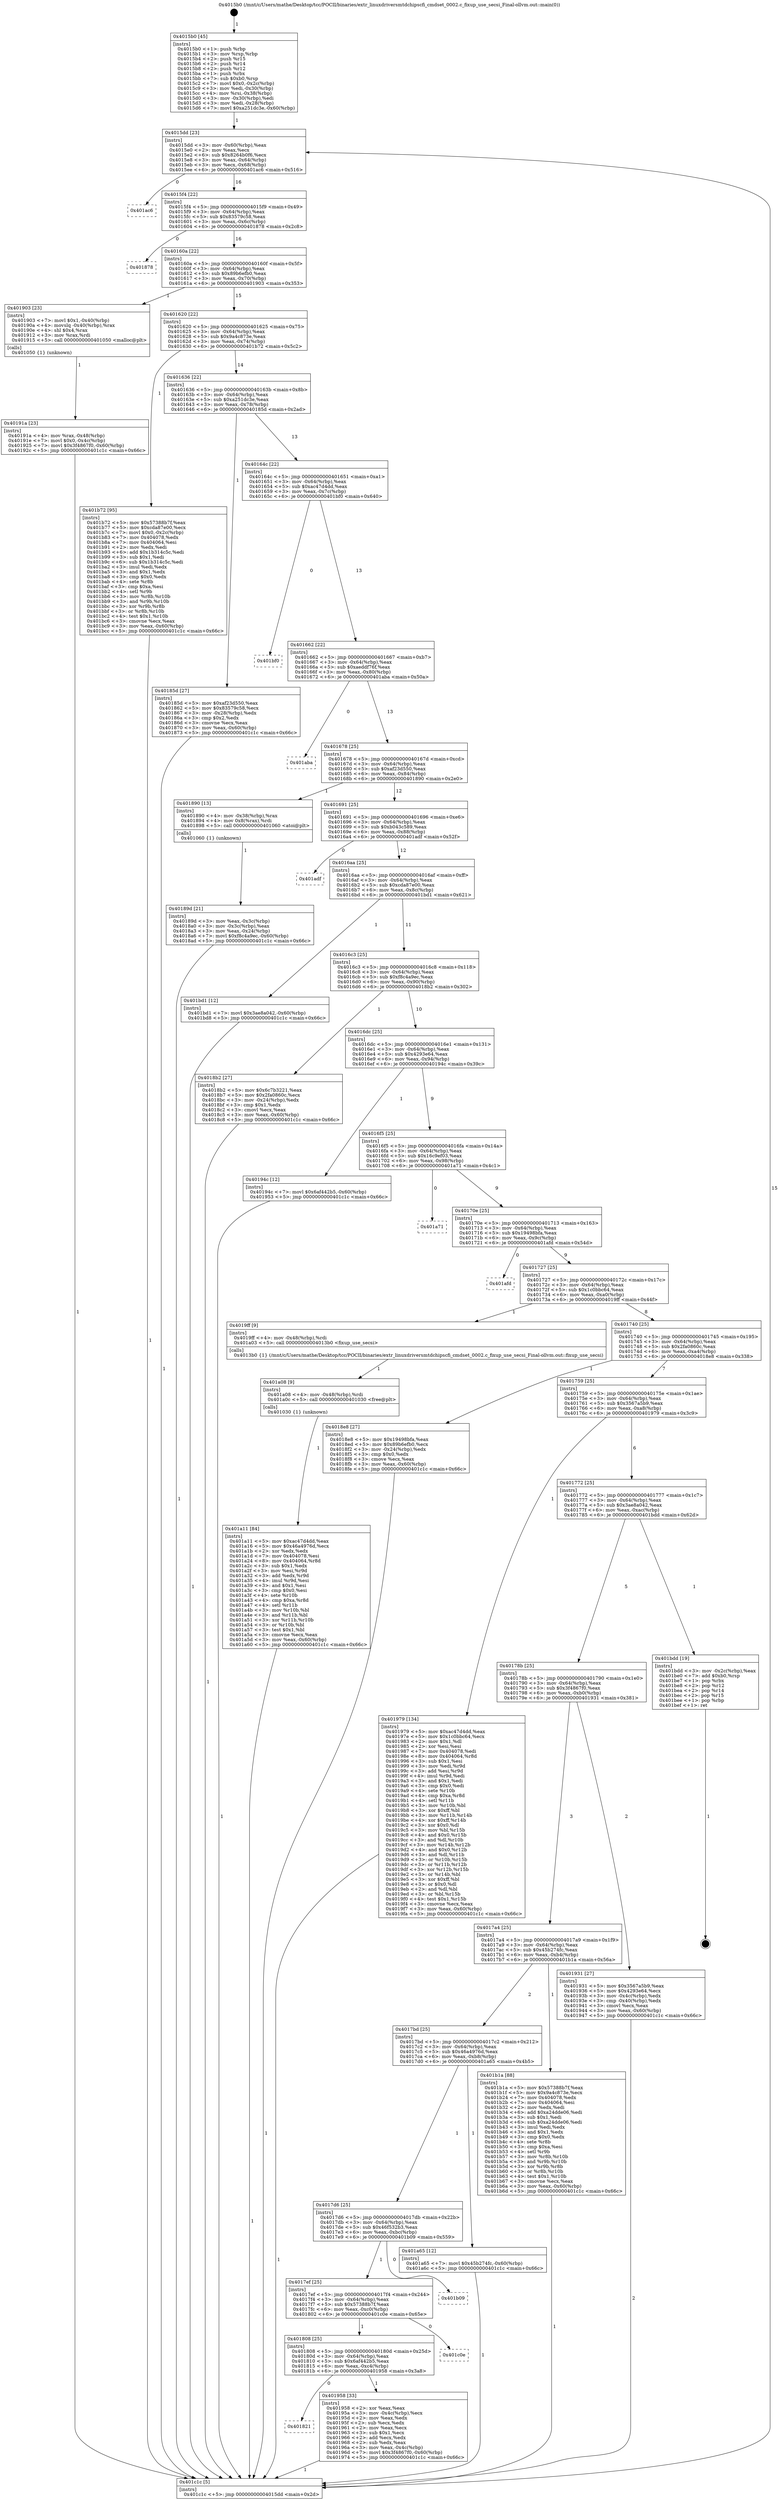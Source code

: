digraph "0x4015b0" {
  label = "0x4015b0 (/mnt/c/Users/mathe/Desktop/tcc/POCII/binaries/extr_linuxdriversmtdchipscfi_cmdset_0002.c_fixup_use_secsi_Final-ollvm.out::main(0))"
  labelloc = "t"
  node[shape=record]

  Entry [label="",width=0.3,height=0.3,shape=circle,fillcolor=black,style=filled]
  "0x4015dd" [label="{
     0x4015dd [23]\l
     | [instrs]\l
     &nbsp;&nbsp;0x4015dd \<+3\>: mov -0x60(%rbp),%eax\l
     &nbsp;&nbsp;0x4015e0 \<+2\>: mov %eax,%ecx\l
     &nbsp;&nbsp;0x4015e2 \<+6\>: sub $0x8264b0f6,%ecx\l
     &nbsp;&nbsp;0x4015e8 \<+3\>: mov %eax,-0x64(%rbp)\l
     &nbsp;&nbsp;0x4015eb \<+3\>: mov %ecx,-0x68(%rbp)\l
     &nbsp;&nbsp;0x4015ee \<+6\>: je 0000000000401ac6 \<main+0x516\>\l
  }"]
  "0x401ac6" [label="{
     0x401ac6\l
  }", style=dashed]
  "0x4015f4" [label="{
     0x4015f4 [22]\l
     | [instrs]\l
     &nbsp;&nbsp;0x4015f4 \<+5\>: jmp 00000000004015f9 \<main+0x49\>\l
     &nbsp;&nbsp;0x4015f9 \<+3\>: mov -0x64(%rbp),%eax\l
     &nbsp;&nbsp;0x4015fc \<+5\>: sub $0x83579c58,%eax\l
     &nbsp;&nbsp;0x401601 \<+3\>: mov %eax,-0x6c(%rbp)\l
     &nbsp;&nbsp;0x401604 \<+6\>: je 0000000000401878 \<main+0x2c8\>\l
  }"]
  Exit [label="",width=0.3,height=0.3,shape=circle,fillcolor=black,style=filled,peripheries=2]
  "0x401878" [label="{
     0x401878\l
  }", style=dashed]
  "0x40160a" [label="{
     0x40160a [22]\l
     | [instrs]\l
     &nbsp;&nbsp;0x40160a \<+5\>: jmp 000000000040160f \<main+0x5f\>\l
     &nbsp;&nbsp;0x40160f \<+3\>: mov -0x64(%rbp),%eax\l
     &nbsp;&nbsp;0x401612 \<+5\>: sub $0x89b6efb0,%eax\l
     &nbsp;&nbsp;0x401617 \<+3\>: mov %eax,-0x70(%rbp)\l
     &nbsp;&nbsp;0x40161a \<+6\>: je 0000000000401903 \<main+0x353\>\l
  }"]
  "0x401a11" [label="{
     0x401a11 [84]\l
     | [instrs]\l
     &nbsp;&nbsp;0x401a11 \<+5\>: mov $0xac47d4dd,%eax\l
     &nbsp;&nbsp;0x401a16 \<+5\>: mov $0x46a4976d,%ecx\l
     &nbsp;&nbsp;0x401a1b \<+2\>: xor %edx,%edx\l
     &nbsp;&nbsp;0x401a1d \<+7\>: mov 0x404078,%esi\l
     &nbsp;&nbsp;0x401a24 \<+8\>: mov 0x404064,%r8d\l
     &nbsp;&nbsp;0x401a2c \<+3\>: sub $0x1,%edx\l
     &nbsp;&nbsp;0x401a2f \<+3\>: mov %esi,%r9d\l
     &nbsp;&nbsp;0x401a32 \<+3\>: add %edx,%r9d\l
     &nbsp;&nbsp;0x401a35 \<+4\>: imul %r9d,%esi\l
     &nbsp;&nbsp;0x401a39 \<+3\>: and $0x1,%esi\l
     &nbsp;&nbsp;0x401a3c \<+3\>: cmp $0x0,%esi\l
     &nbsp;&nbsp;0x401a3f \<+4\>: sete %r10b\l
     &nbsp;&nbsp;0x401a43 \<+4\>: cmp $0xa,%r8d\l
     &nbsp;&nbsp;0x401a47 \<+4\>: setl %r11b\l
     &nbsp;&nbsp;0x401a4b \<+3\>: mov %r10b,%bl\l
     &nbsp;&nbsp;0x401a4e \<+3\>: and %r11b,%bl\l
     &nbsp;&nbsp;0x401a51 \<+3\>: xor %r11b,%r10b\l
     &nbsp;&nbsp;0x401a54 \<+3\>: or %r10b,%bl\l
     &nbsp;&nbsp;0x401a57 \<+3\>: test $0x1,%bl\l
     &nbsp;&nbsp;0x401a5a \<+3\>: cmovne %ecx,%eax\l
     &nbsp;&nbsp;0x401a5d \<+3\>: mov %eax,-0x60(%rbp)\l
     &nbsp;&nbsp;0x401a60 \<+5\>: jmp 0000000000401c1c \<main+0x66c\>\l
  }"]
  "0x401903" [label="{
     0x401903 [23]\l
     | [instrs]\l
     &nbsp;&nbsp;0x401903 \<+7\>: movl $0x1,-0x40(%rbp)\l
     &nbsp;&nbsp;0x40190a \<+4\>: movslq -0x40(%rbp),%rax\l
     &nbsp;&nbsp;0x40190e \<+4\>: shl $0x4,%rax\l
     &nbsp;&nbsp;0x401912 \<+3\>: mov %rax,%rdi\l
     &nbsp;&nbsp;0x401915 \<+5\>: call 0000000000401050 \<malloc@plt\>\l
     | [calls]\l
     &nbsp;&nbsp;0x401050 \{1\} (unknown)\l
  }"]
  "0x401620" [label="{
     0x401620 [22]\l
     | [instrs]\l
     &nbsp;&nbsp;0x401620 \<+5\>: jmp 0000000000401625 \<main+0x75\>\l
     &nbsp;&nbsp;0x401625 \<+3\>: mov -0x64(%rbp),%eax\l
     &nbsp;&nbsp;0x401628 \<+5\>: sub $0x9a4c873e,%eax\l
     &nbsp;&nbsp;0x40162d \<+3\>: mov %eax,-0x74(%rbp)\l
     &nbsp;&nbsp;0x401630 \<+6\>: je 0000000000401b72 \<main+0x5c2\>\l
  }"]
  "0x401a08" [label="{
     0x401a08 [9]\l
     | [instrs]\l
     &nbsp;&nbsp;0x401a08 \<+4\>: mov -0x48(%rbp),%rdi\l
     &nbsp;&nbsp;0x401a0c \<+5\>: call 0000000000401030 \<free@plt\>\l
     | [calls]\l
     &nbsp;&nbsp;0x401030 \{1\} (unknown)\l
  }"]
  "0x401b72" [label="{
     0x401b72 [95]\l
     | [instrs]\l
     &nbsp;&nbsp;0x401b72 \<+5\>: mov $0x57388b7f,%eax\l
     &nbsp;&nbsp;0x401b77 \<+5\>: mov $0xcda87e00,%ecx\l
     &nbsp;&nbsp;0x401b7c \<+7\>: movl $0x0,-0x2c(%rbp)\l
     &nbsp;&nbsp;0x401b83 \<+7\>: mov 0x404078,%edx\l
     &nbsp;&nbsp;0x401b8a \<+7\>: mov 0x404064,%esi\l
     &nbsp;&nbsp;0x401b91 \<+2\>: mov %edx,%edi\l
     &nbsp;&nbsp;0x401b93 \<+6\>: add $0x1b314c5c,%edi\l
     &nbsp;&nbsp;0x401b99 \<+3\>: sub $0x1,%edi\l
     &nbsp;&nbsp;0x401b9c \<+6\>: sub $0x1b314c5c,%edi\l
     &nbsp;&nbsp;0x401ba2 \<+3\>: imul %edi,%edx\l
     &nbsp;&nbsp;0x401ba5 \<+3\>: and $0x1,%edx\l
     &nbsp;&nbsp;0x401ba8 \<+3\>: cmp $0x0,%edx\l
     &nbsp;&nbsp;0x401bab \<+4\>: sete %r8b\l
     &nbsp;&nbsp;0x401baf \<+3\>: cmp $0xa,%esi\l
     &nbsp;&nbsp;0x401bb2 \<+4\>: setl %r9b\l
     &nbsp;&nbsp;0x401bb6 \<+3\>: mov %r8b,%r10b\l
     &nbsp;&nbsp;0x401bb9 \<+3\>: and %r9b,%r10b\l
     &nbsp;&nbsp;0x401bbc \<+3\>: xor %r9b,%r8b\l
     &nbsp;&nbsp;0x401bbf \<+3\>: or %r8b,%r10b\l
     &nbsp;&nbsp;0x401bc2 \<+4\>: test $0x1,%r10b\l
     &nbsp;&nbsp;0x401bc6 \<+3\>: cmovne %ecx,%eax\l
     &nbsp;&nbsp;0x401bc9 \<+3\>: mov %eax,-0x60(%rbp)\l
     &nbsp;&nbsp;0x401bcc \<+5\>: jmp 0000000000401c1c \<main+0x66c\>\l
  }"]
  "0x401636" [label="{
     0x401636 [22]\l
     | [instrs]\l
     &nbsp;&nbsp;0x401636 \<+5\>: jmp 000000000040163b \<main+0x8b\>\l
     &nbsp;&nbsp;0x40163b \<+3\>: mov -0x64(%rbp),%eax\l
     &nbsp;&nbsp;0x40163e \<+5\>: sub $0xa251dc3e,%eax\l
     &nbsp;&nbsp;0x401643 \<+3\>: mov %eax,-0x78(%rbp)\l
     &nbsp;&nbsp;0x401646 \<+6\>: je 000000000040185d \<main+0x2ad\>\l
  }"]
  "0x401821" [label="{
     0x401821\l
  }", style=dashed]
  "0x40185d" [label="{
     0x40185d [27]\l
     | [instrs]\l
     &nbsp;&nbsp;0x40185d \<+5\>: mov $0xaf23d550,%eax\l
     &nbsp;&nbsp;0x401862 \<+5\>: mov $0x83579c58,%ecx\l
     &nbsp;&nbsp;0x401867 \<+3\>: mov -0x28(%rbp),%edx\l
     &nbsp;&nbsp;0x40186a \<+3\>: cmp $0x2,%edx\l
     &nbsp;&nbsp;0x40186d \<+3\>: cmovne %ecx,%eax\l
     &nbsp;&nbsp;0x401870 \<+3\>: mov %eax,-0x60(%rbp)\l
     &nbsp;&nbsp;0x401873 \<+5\>: jmp 0000000000401c1c \<main+0x66c\>\l
  }"]
  "0x40164c" [label="{
     0x40164c [22]\l
     | [instrs]\l
     &nbsp;&nbsp;0x40164c \<+5\>: jmp 0000000000401651 \<main+0xa1\>\l
     &nbsp;&nbsp;0x401651 \<+3\>: mov -0x64(%rbp),%eax\l
     &nbsp;&nbsp;0x401654 \<+5\>: sub $0xac47d4dd,%eax\l
     &nbsp;&nbsp;0x401659 \<+3\>: mov %eax,-0x7c(%rbp)\l
     &nbsp;&nbsp;0x40165c \<+6\>: je 0000000000401bf0 \<main+0x640\>\l
  }"]
  "0x401c1c" [label="{
     0x401c1c [5]\l
     | [instrs]\l
     &nbsp;&nbsp;0x401c1c \<+5\>: jmp 00000000004015dd \<main+0x2d\>\l
  }"]
  "0x4015b0" [label="{
     0x4015b0 [45]\l
     | [instrs]\l
     &nbsp;&nbsp;0x4015b0 \<+1\>: push %rbp\l
     &nbsp;&nbsp;0x4015b1 \<+3\>: mov %rsp,%rbp\l
     &nbsp;&nbsp;0x4015b4 \<+2\>: push %r15\l
     &nbsp;&nbsp;0x4015b6 \<+2\>: push %r14\l
     &nbsp;&nbsp;0x4015b8 \<+2\>: push %r12\l
     &nbsp;&nbsp;0x4015ba \<+1\>: push %rbx\l
     &nbsp;&nbsp;0x4015bb \<+7\>: sub $0xb0,%rsp\l
     &nbsp;&nbsp;0x4015c2 \<+7\>: movl $0x0,-0x2c(%rbp)\l
     &nbsp;&nbsp;0x4015c9 \<+3\>: mov %edi,-0x30(%rbp)\l
     &nbsp;&nbsp;0x4015cc \<+4\>: mov %rsi,-0x38(%rbp)\l
     &nbsp;&nbsp;0x4015d0 \<+3\>: mov -0x30(%rbp),%edi\l
     &nbsp;&nbsp;0x4015d3 \<+3\>: mov %edi,-0x28(%rbp)\l
     &nbsp;&nbsp;0x4015d6 \<+7\>: movl $0xa251dc3e,-0x60(%rbp)\l
  }"]
  "0x401958" [label="{
     0x401958 [33]\l
     | [instrs]\l
     &nbsp;&nbsp;0x401958 \<+2\>: xor %eax,%eax\l
     &nbsp;&nbsp;0x40195a \<+3\>: mov -0x4c(%rbp),%ecx\l
     &nbsp;&nbsp;0x40195d \<+2\>: mov %eax,%edx\l
     &nbsp;&nbsp;0x40195f \<+2\>: sub %ecx,%edx\l
     &nbsp;&nbsp;0x401961 \<+2\>: mov %eax,%ecx\l
     &nbsp;&nbsp;0x401963 \<+3\>: sub $0x1,%ecx\l
     &nbsp;&nbsp;0x401966 \<+2\>: add %ecx,%edx\l
     &nbsp;&nbsp;0x401968 \<+2\>: sub %edx,%eax\l
     &nbsp;&nbsp;0x40196a \<+3\>: mov %eax,-0x4c(%rbp)\l
     &nbsp;&nbsp;0x40196d \<+7\>: movl $0x3f4867f0,-0x60(%rbp)\l
     &nbsp;&nbsp;0x401974 \<+5\>: jmp 0000000000401c1c \<main+0x66c\>\l
  }"]
  "0x401bf0" [label="{
     0x401bf0\l
  }", style=dashed]
  "0x401662" [label="{
     0x401662 [22]\l
     | [instrs]\l
     &nbsp;&nbsp;0x401662 \<+5\>: jmp 0000000000401667 \<main+0xb7\>\l
     &nbsp;&nbsp;0x401667 \<+3\>: mov -0x64(%rbp),%eax\l
     &nbsp;&nbsp;0x40166a \<+5\>: sub $0xaeddf76f,%eax\l
     &nbsp;&nbsp;0x40166f \<+3\>: mov %eax,-0x80(%rbp)\l
     &nbsp;&nbsp;0x401672 \<+6\>: je 0000000000401aba \<main+0x50a\>\l
  }"]
  "0x401808" [label="{
     0x401808 [25]\l
     | [instrs]\l
     &nbsp;&nbsp;0x401808 \<+5\>: jmp 000000000040180d \<main+0x25d\>\l
     &nbsp;&nbsp;0x40180d \<+3\>: mov -0x64(%rbp),%eax\l
     &nbsp;&nbsp;0x401810 \<+5\>: sub $0x6af442b5,%eax\l
     &nbsp;&nbsp;0x401815 \<+6\>: mov %eax,-0xc4(%rbp)\l
     &nbsp;&nbsp;0x40181b \<+6\>: je 0000000000401958 \<main+0x3a8\>\l
  }"]
  "0x401aba" [label="{
     0x401aba\l
  }", style=dashed]
  "0x401678" [label="{
     0x401678 [25]\l
     | [instrs]\l
     &nbsp;&nbsp;0x401678 \<+5\>: jmp 000000000040167d \<main+0xcd\>\l
     &nbsp;&nbsp;0x40167d \<+3\>: mov -0x64(%rbp),%eax\l
     &nbsp;&nbsp;0x401680 \<+5\>: sub $0xaf23d550,%eax\l
     &nbsp;&nbsp;0x401685 \<+6\>: mov %eax,-0x84(%rbp)\l
     &nbsp;&nbsp;0x40168b \<+6\>: je 0000000000401890 \<main+0x2e0\>\l
  }"]
  "0x401c0e" [label="{
     0x401c0e\l
  }", style=dashed]
  "0x401890" [label="{
     0x401890 [13]\l
     | [instrs]\l
     &nbsp;&nbsp;0x401890 \<+4\>: mov -0x38(%rbp),%rax\l
     &nbsp;&nbsp;0x401894 \<+4\>: mov 0x8(%rax),%rdi\l
     &nbsp;&nbsp;0x401898 \<+5\>: call 0000000000401060 \<atoi@plt\>\l
     | [calls]\l
     &nbsp;&nbsp;0x401060 \{1\} (unknown)\l
  }"]
  "0x401691" [label="{
     0x401691 [25]\l
     | [instrs]\l
     &nbsp;&nbsp;0x401691 \<+5\>: jmp 0000000000401696 \<main+0xe6\>\l
     &nbsp;&nbsp;0x401696 \<+3\>: mov -0x64(%rbp),%eax\l
     &nbsp;&nbsp;0x401699 \<+5\>: sub $0xb043c589,%eax\l
     &nbsp;&nbsp;0x40169e \<+6\>: mov %eax,-0x88(%rbp)\l
     &nbsp;&nbsp;0x4016a4 \<+6\>: je 0000000000401adf \<main+0x52f\>\l
  }"]
  "0x40189d" [label="{
     0x40189d [21]\l
     | [instrs]\l
     &nbsp;&nbsp;0x40189d \<+3\>: mov %eax,-0x3c(%rbp)\l
     &nbsp;&nbsp;0x4018a0 \<+3\>: mov -0x3c(%rbp),%eax\l
     &nbsp;&nbsp;0x4018a3 \<+3\>: mov %eax,-0x24(%rbp)\l
     &nbsp;&nbsp;0x4018a6 \<+7\>: movl $0xf8c4a9ec,-0x60(%rbp)\l
     &nbsp;&nbsp;0x4018ad \<+5\>: jmp 0000000000401c1c \<main+0x66c\>\l
  }"]
  "0x4017ef" [label="{
     0x4017ef [25]\l
     | [instrs]\l
     &nbsp;&nbsp;0x4017ef \<+5\>: jmp 00000000004017f4 \<main+0x244\>\l
     &nbsp;&nbsp;0x4017f4 \<+3\>: mov -0x64(%rbp),%eax\l
     &nbsp;&nbsp;0x4017f7 \<+5\>: sub $0x57388b7f,%eax\l
     &nbsp;&nbsp;0x4017fc \<+6\>: mov %eax,-0xc0(%rbp)\l
     &nbsp;&nbsp;0x401802 \<+6\>: je 0000000000401c0e \<main+0x65e\>\l
  }"]
  "0x401adf" [label="{
     0x401adf\l
  }", style=dashed]
  "0x4016aa" [label="{
     0x4016aa [25]\l
     | [instrs]\l
     &nbsp;&nbsp;0x4016aa \<+5\>: jmp 00000000004016af \<main+0xff\>\l
     &nbsp;&nbsp;0x4016af \<+3\>: mov -0x64(%rbp),%eax\l
     &nbsp;&nbsp;0x4016b2 \<+5\>: sub $0xcda87e00,%eax\l
     &nbsp;&nbsp;0x4016b7 \<+6\>: mov %eax,-0x8c(%rbp)\l
     &nbsp;&nbsp;0x4016bd \<+6\>: je 0000000000401bd1 \<main+0x621\>\l
  }"]
  "0x401b09" [label="{
     0x401b09\l
  }", style=dashed]
  "0x401bd1" [label="{
     0x401bd1 [12]\l
     | [instrs]\l
     &nbsp;&nbsp;0x401bd1 \<+7\>: movl $0x3ae8a042,-0x60(%rbp)\l
     &nbsp;&nbsp;0x401bd8 \<+5\>: jmp 0000000000401c1c \<main+0x66c\>\l
  }"]
  "0x4016c3" [label="{
     0x4016c3 [25]\l
     | [instrs]\l
     &nbsp;&nbsp;0x4016c3 \<+5\>: jmp 00000000004016c8 \<main+0x118\>\l
     &nbsp;&nbsp;0x4016c8 \<+3\>: mov -0x64(%rbp),%eax\l
     &nbsp;&nbsp;0x4016cb \<+5\>: sub $0xf8c4a9ec,%eax\l
     &nbsp;&nbsp;0x4016d0 \<+6\>: mov %eax,-0x90(%rbp)\l
     &nbsp;&nbsp;0x4016d6 \<+6\>: je 00000000004018b2 \<main+0x302\>\l
  }"]
  "0x4017d6" [label="{
     0x4017d6 [25]\l
     | [instrs]\l
     &nbsp;&nbsp;0x4017d6 \<+5\>: jmp 00000000004017db \<main+0x22b\>\l
     &nbsp;&nbsp;0x4017db \<+3\>: mov -0x64(%rbp),%eax\l
     &nbsp;&nbsp;0x4017de \<+5\>: sub $0x46f532b3,%eax\l
     &nbsp;&nbsp;0x4017e3 \<+6\>: mov %eax,-0xbc(%rbp)\l
     &nbsp;&nbsp;0x4017e9 \<+6\>: je 0000000000401b09 \<main+0x559\>\l
  }"]
  "0x4018b2" [label="{
     0x4018b2 [27]\l
     | [instrs]\l
     &nbsp;&nbsp;0x4018b2 \<+5\>: mov $0x6c7b3221,%eax\l
     &nbsp;&nbsp;0x4018b7 \<+5\>: mov $0x2fa0860c,%ecx\l
     &nbsp;&nbsp;0x4018bc \<+3\>: mov -0x24(%rbp),%edx\l
     &nbsp;&nbsp;0x4018bf \<+3\>: cmp $0x1,%edx\l
     &nbsp;&nbsp;0x4018c2 \<+3\>: cmovl %ecx,%eax\l
     &nbsp;&nbsp;0x4018c5 \<+3\>: mov %eax,-0x60(%rbp)\l
     &nbsp;&nbsp;0x4018c8 \<+5\>: jmp 0000000000401c1c \<main+0x66c\>\l
  }"]
  "0x4016dc" [label="{
     0x4016dc [25]\l
     | [instrs]\l
     &nbsp;&nbsp;0x4016dc \<+5\>: jmp 00000000004016e1 \<main+0x131\>\l
     &nbsp;&nbsp;0x4016e1 \<+3\>: mov -0x64(%rbp),%eax\l
     &nbsp;&nbsp;0x4016e4 \<+5\>: sub $0x4293e64,%eax\l
     &nbsp;&nbsp;0x4016e9 \<+6\>: mov %eax,-0x94(%rbp)\l
     &nbsp;&nbsp;0x4016ef \<+6\>: je 000000000040194c \<main+0x39c\>\l
  }"]
  "0x401a65" [label="{
     0x401a65 [12]\l
     | [instrs]\l
     &nbsp;&nbsp;0x401a65 \<+7\>: movl $0x45b274fc,-0x60(%rbp)\l
     &nbsp;&nbsp;0x401a6c \<+5\>: jmp 0000000000401c1c \<main+0x66c\>\l
  }"]
  "0x40194c" [label="{
     0x40194c [12]\l
     | [instrs]\l
     &nbsp;&nbsp;0x40194c \<+7\>: movl $0x6af442b5,-0x60(%rbp)\l
     &nbsp;&nbsp;0x401953 \<+5\>: jmp 0000000000401c1c \<main+0x66c\>\l
  }"]
  "0x4016f5" [label="{
     0x4016f5 [25]\l
     | [instrs]\l
     &nbsp;&nbsp;0x4016f5 \<+5\>: jmp 00000000004016fa \<main+0x14a\>\l
     &nbsp;&nbsp;0x4016fa \<+3\>: mov -0x64(%rbp),%eax\l
     &nbsp;&nbsp;0x4016fd \<+5\>: sub $0x16c9ef03,%eax\l
     &nbsp;&nbsp;0x401702 \<+6\>: mov %eax,-0x98(%rbp)\l
     &nbsp;&nbsp;0x401708 \<+6\>: je 0000000000401a71 \<main+0x4c1\>\l
  }"]
  "0x4017bd" [label="{
     0x4017bd [25]\l
     | [instrs]\l
     &nbsp;&nbsp;0x4017bd \<+5\>: jmp 00000000004017c2 \<main+0x212\>\l
     &nbsp;&nbsp;0x4017c2 \<+3\>: mov -0x64(%rbp),%eax\l
     &nbsp;&nbsp;0x4017c5 \<+5\>: sub $0x46a4976d,%eax\l
     &nbsp;&nbsp;0x4017ca \<+6\>: mov %eax,-0xb8(%rbp)\l
     &nbsp;&nbsp;0x4017d0 \<+6\>: je 0000000000401a65 \<main+0x4b5\>\l
  }"]
  "0x401a71" [label="{
     0x401a71\l
  }", style=dashed]
  "0x40170e" [label="{
     0x40170e [25]\l
     | [instrs]\l
     &nbsp;&nbsp;0x40170e \<+5\>: jmp 0000000000401713 \<main+0x163\>\l
     &nbsp;&nbsp;0x401713 \<+3\>: mov -0x64(%rbp),%eax\l
     &nbsp;&nbsp;0x401716 \<+5\>: sub $0x19498bfa,%eax\l
     &nbsp;&nbsp;0x40171b \<+6\>: mov %eax,-0x9c(%rbp)\l
     &nbsp;&nbsp;0x401721 \<+6\>: je 0000000000401afd \<main+0x54d\>\l
  }"]
  "0x401b1a" [label="{
     0x401b1a [88]\l
     | [instrs]\l
     &nbsp;&nbsp;0x401b1a \<+5\>: mov $0x57388b7f,%eax\l
     &nbsp;&nbsp;0x401b1f \<+5\>: mov $0x9a4c873e,%ecx\l
     &nbsp;&nbsp;0x401b24 \<+7\>: mov 0x404078,%edx\l
     &nbsp;&nbsp;0x401b2b \<+7\>: mov 0x404064,%esi\l
     &nbsp;&nbsp;0x401b32 \<+2\>: mov %edx,%edi\l
     &nbsp;&nbsp;0x401b34 \<+6\>: add $0xa24dde06,%edi\l
     &nbsp;&nbsp;0x401b3a \<+3\>: sub $0x1,%edi\l
     &nbsp;&nbsp;0x401b3d \<+6\>: sub $0xa24dde06,%edi\l
     &nbsp;&nbsp;0x401b43 \<+3\>: imul %edi,%edx\l
     &nbsp;&nbsp;0x401b46 \<+3\>: and $0x1,%edx\l
     &nbsp;&nbsp;0x401b49 \<+3\>: cmp $0x0,%edx\l
     &nbsp;&nbsp;0x401b4c \<+4\>: sete %r8b\l
     &nbsp;&nbsp;0x401b50 \<+3\>: cmp $0xa,%esi\l
     &nbsp;&nbsp;0x401b53 \<+4\>: setl %r9b\l
     &nbsp;&nbsp;0x401b57 \<+3\>: mov %r8b,%r10b\l
     &nbsp;&nbsp;0x401b5a \<+3\>: and %r9b,%r10b\l
     &nbsp;&nbsp;0x401b5d \<+3\>: xor %r9b,%r8b\l
     &nbsp;&nbsp;0x401b60 \<+3\>: or %r8b,%r10b\l
     &nbsp;&nbsp;0x401b63 \<+4\>: test $0x1,%r10b\l
     &nbsp;&nbsp;0x401b67 \<+3\>: cmovne %ecx,%eax\l
     &nbsp;&nbsp;0x401b6a \<+3\>: mov %eax,-0x60(%rbp)\l
     &nbsp;&nbsp;0x401b6d \<+5\>: jmp 0000000000401c1c \<main+0x66c\>\l
  }"]
  "0x401afd" [label="{
     0x401afd\l
  }", style=dashed]
  "0x401727" [label="{
     0x401727 [25]\l
     | [instrs]\l
     &nbsp;&nbsp;0x401727 \<+5\>: jmp 000000000040172c \<main+0x17c\>\l
     &nbsp;&nbsp;0x40172c \<+3\>: mov -0x64(%rbp),%eax\l
     &nbsp;&nbsp;0x40172f \<+5\>: sub $0x1c0bbc64,%eax\l
     &nbsp;&nbsp;0x401734 \<+6\>: mov %eax,-0xa0(%rbp)\l
     &nbsp;&nbsp;0x40173a \<+6\>: je 00000000004019ff \<main+0x44f\>\l
  }"]
  "0x4017a4" [label="{
     0x4017a4 [25]\l
     | [instrs]\l
     &nbsp;&nbsp;0x4017a4 \<+5\>: jmp 00000000004017a9 \<main+0x1f9\>\l
     &nbsp;&nbsp;0x4017a9 \<+3\>: mov -0x64(%rbp),%eax\l
     &nbsp;&nbsp;0x4017ac \<+5\>: sub $0x45b274fc,%eax\l
     &nbsp;&nbsp;0x4017b1 \<+6\>: mov %eax,-0xb4(%rbp)\l
     &nbsp;&nbsp;0x4017b7 \<+6\>: je 0000000000401b1a \<main+0x56a\>\l
  }"]
  "0x4019ff" [label="{
     0x4019ff [9]\l
     | [instrs]\l
     &nbsp;&nbsp;0x4019ff \<+4\>: mov -0x48(%rbp),%rdi\l
     &nbsp;&nbsp;0x401a03 \<+5\>: call 00000000004013b0 \<fixup_use_secsi\>\l
     | [calls]\l
     &nbsp;&nbsp;0x4013b0 \{1\} (/mnt/c/Users/mathe/Desktop/tcc/POCII/binaries/extr_linuxdriversmtdchipscfi_cmdset_0002.c_fixup_use_secsi_Final-ollvm.out::fixup_use_secsi)\l
  }"]
  "0x401740" [label="{
     0x401740 [25]\l
     | [instrs]\l
     &nbsp;&nbsp;0x401740 \<+5\>: jmp 0000000000401745 \<main+0x195\>\l
     &nbsp;&nbsp;0x401745 \<+3\>: mov -0x64(%rbp),%eax\l
     &nbsp;&nbsp;0x401748 \<+5\>: sub $0x2fa0860c,%eax\l
     &nbsp;&nbsp;0x40174d \<+6\>: mov %eax,-0xa4(%rbp)\l
     &nbsp;&nbsp;0x401753 \<+6\>: je 00000000004018e8 \<main+0x338\>\l
  }"]
  "0x401931" [label="{
     0x401931 [27]\l
     | [instrs]\l
     &nbsp;&nbsp;0x401931 \<+5\>: mov $0x3567a5b9,%eax\l
     &nbsp;&nbsp;0x401936 \<+5\>: mov $0x4293e64,%ecx\l
     &nbsp;&nbsp;0x40193b \<+3\>: mov -0x4c(%rbp),%edx\l
     &nbsp;&nbsp;0x40193e \<+3\>: cmp -0x40(%rbp),%edx\l
     &nbsp;&nbsp;0x401941 \<+3\>: cmovl %ecx,%eax\l
     &nbsp;&nbsp;0x401944 \<+3\>: mov %eax,-0x60(%rbp)\l
     &nbsp;&nbsp;0x401947 \<+5\>: jmp 0000000000401c1c \<main+0x66c\>\l
  }"]
  "0x4018e8" [label="{
     0x4018e8 [27]\l
     | [instrs]\l
     &nbsp;&nbsp;0x4018e8 \<+5\>: mov $0x19498bfa,%eax\l
     &nbsp;&nbsp;0x4018ed \<+5\>: mov $0x89b6efb0,%ecx\l
     &nbsp;&nbsp;0x4018f2 \<+3\>: mov -0x24(%rbp),%edx\l
     &nbsp;&nbsp;0x4018f5 \<+3\>: cmp $0x0,%edx\l
     &nbsp;&nbsp;0x4018f8 \<+3\>: cmove %ecx,%eax\l
     &nbsp;&nbsp;0x4018fb \<+3\>: mov %eax,-0x60(%rbp)\l
     &nbsp;&nbsp;0x4018fe \<+5\>: jmp 0000000000401c1c \<main+0x66c\>\l
  }"]
  "0x401759" [label="{
     0x401759 [25]\l
     | [instrs]\l
     &nbsp;&nbsp;0x401759 \<+5\>: jmp 000000000040175e \<main+0x1ae\>\l
     &nbsp;&nbsp;0x40175e \<+3\>: mov -0x64(%rbp),%eax\l
     &nbsp;&nbsp;0x401761 \<+5\>: sub $0x3567a5b9,%eax\l
     &nbsp;&nbsp;0x401766 \<+6\>: mov %eax,-0xa8(%rbp)\l
     &nbsp;&nbsp;0x40176c \<+6\>: je 0000000000401979 \<main+0x3c9\>\l
  }"]
  "0x40191a" [label="{
     0x40191a [23]\l
     | [instrs]\l
     &nbsp;&nbsp;0x40191a \<+4\>: mov %rax,-0x48(%rbp)\l
     &nbsp;&nbsp;0x40191e \<+7\>: movl $0x0,-0x4c(%rbp)\l
     &nbsp;&nbsp;0x401925 \<+7\>: movl $0x3f4867f0,-0x60(%rbp)\l
     &nbsp;&nbsp;0x40192c \<+5\>: jmp 0000000000401c1c \<main+0x66c\>\l
  }"]
  "0x40178b" [label="{
     0x40178b [25]\l
     | [instrs]\l
     &nbsp;&nbsp;0x40178b \<+5\>: jmp 0000000000401790 \<main+0x1e0\>\l
     &nbsp;&nbsp;0x401790 \<+3\>: mov -0x64(%rbp),%eax\l
     &nbsp;&nbsp;0x401793 \<+5\>: sub $0x3f4867f0,%eax\l
     &nbsp;&nbsp;0x401798 \<+6\>: mov %eax,-0xb0(%rbp)\l
     &nbsp;&nbsp;0x40179e \<+6\>: je 0000000000401931 \<main+0x381\>\l
  }"]
  "0x401979" [label="{
     0x401979 [134]\l
     | [instrs]\l
     &nbsp;&nbsp;0x401979 \<+5\>: mov $0xac47d4dd,%eax\l
     &nbsp;&nbsp;0x40197e \<+5\>: mov $0x1c0bbc64,%ecx\l
     &nbsp;&nbsp;0x401983 \<+2\>: mov $0x1,%dl\l
     &nbsp;&nbsp;0x401985 \<+2\>: xor %esi,%esi\l
     &nbsp;&nbsp;0x401987 \<+7\>: mov 0x404078,%edi\l
     &nbsp;&nbsp;0x40198e \<+8\>: mov 0x404064,%r8d\l
     &nbsp;&nbsp;0x401996 \<+3\>: sub $0x1,%esi\l
     &nbsp;&nbsp;0x401999 \<+3\>: mov %edi,%r9d\l
     &nbsp;&nbsp;0x40199c \<+3\>: add %esi,%r9d\l
     &nbsp;&nbsp;0x40199f \<+4\>: imul %r9d,%edi\l
     &nbsp;&nbsp;0x4019a3 \<+3\>: and $0x1,%edi\l
     &nbsp;&nbsp;0x4019a6 \<+3\>: cmp $0x0,%edi\l
     &nbsp;&nbsp;0x4019a9 \<+4\>: sete %r10b\l
     &nbsp;&nbsp;0x4019ad \<+4\>: cmp $0xa,%r8d\l
     &nbsp;&nbsp;0x4019b1 \<+4\>: setl %r11b\l
     &nbsp;&nbsp;0x4019b5 \<+3\>: mov %r10b,%bl\l
     &nbsp;&nbsp;0x4019b8 \<+3\>: xor $0xff,%bl\l
     &nbsp;&nbsp;0x4019bb \<+3\>: mov %r11b,%r14b\l
     &nbsp;&nbsp;0x4019be \<+4\>: xor $0xff,%r14b\l
     &nbsp;&nbsp;0x4019c2 \<+3\>: xor $0x0,%dl\l
     &nbsp;&nbsp;0x4019c5 \<+3\>: mov %bl,%r15b\l
     &nbsp;&nbsp;0x4019c8 \<+4\>: and $0x0,%r15b\l
     &nbsp;&nbsp;0x4019cc \<+3\>: and %dl,%r10b\l
     &nbsp;&nbsp;0x4019cf \<+3\>: mov %r14b,%r12b\l
     &nbsp;&nbsp;0x4019d2 \<+4\>: and $0x0,%r12b\l
     &nbsp;&nbsp;0x4019d6 \<+3\>: and %dl,%r11b\l
     &nbsp;&nbsp;0x4019d9 \<+3\>: or %r10b,%r15b\l
     &nbsp;&nbsp;0x4019dc \<+3\>: or %r11b,%r12b\l
     &nbsp;&nbsp;0x4019df \<+3\>: xor %r12b,%r15b\l
     &nbsp;&nbsp;0x4019e2 \<+3\>: or %r14b,%bl\l
     &nbsp;&nbsp;0x4019e5 \<+3\>: xor $0xff,%bl\l
     &nbsp;&nbsp;0x4019e8 \<+3\>: or $0x0,%dl\l
     &nbsp;&nbsp;0x4019eb \<+2\>: and %dl,%bl\l
     &nbsp;&nbsp;0x4019ed \<+3\>: or %bl,%r15b\l
     &nbsp;&nbsp;0x4019f0 \<+4\>: test $0x1,%r15b\l
     &nbsp;&nbsp;0x4019f4 \<+3\>: cmovne %ecx,%eax\l
     &nbsp;&nbsp;0x4019f7 \<+3\>: mov %eax,-0x60(%rbp)\l
     &nbsp;&nbsp;0x4019fa \<+5\>: jmp 0000000000401c1c \<main+0x66c\>\l
  }"]
  "0x401772" [label="{
     0x401772 [25]\l
     | [instrs]\l
     &nbsp;&nbsp;0x401772 \<+5\>: jmp 0000000000401777 \<main+0x1c7\>\l
     &nbsp;&nbsp;0x401777 \<+3\>: mov -0x64(%rbp),%eax\l
     &nbsp;&nbsp;0x40177a \<+5\>: sub $0x3ae8a042,%eax\l
     &nbsp;&nbsp;0x40177f \<+6\>: mov %eax,-0xac(%rbp)\l
     &nbsp;&nbsp;0x401785 \<+6\>: je 0000000000401bdd \<main+0x62d\>\l
  }"]
  "0x401bdd" [label="{
     0x401bdd [19]\l
     | [instrs]\l
     &nbsp;&nbsp;0x401bdd \<+3\>: mov -0x2c(%rbp),%eax\l
     &nbsp;&nbsp;0x401be0 \<+7\>: add $0xb0,%rsp\l
     &nbsp;&nbsp;0x401be7 \<+1\>: pop %rbx\l
     &nbsp;&nbsp;0x401be8 \<+2\>: pop %r12\l
     &nbsp;&nbsp;0x401bea \<+2\>: pop %r14\l
     &nbsp;&nbsp;0x401bec \<+2\>: pop %r15\l
     &nbsp;&nbsp;0x401bee \<+1\>: pop %rbp\l
     &nbsp;&nbsp;0x401bef \<+1\>: ret\l
  }"]
  Entry -> "0x4015b0" [label=" 1"]
  "0x4015dd" -> "0x401ac6" [label=" 0"]
  "0x4015dd" -> "0x4015f4" [label=" 16"]
  "0x401bdd" -> Exit [label=" 1"]
  "0x4015f4" -> "0x401878" [label=" 0"]
  "0x4015f4" -> "0x40160a" [label=" 16"]
  "0x401bd1" -> "0x401c1c" [label=" 1"]
  "0x40160a" -> "0x401903" [label=" 1"]
  "0x40160a" -> "0x401620" [label=" 15"]
  "0x401b72" -> "0x401c1c" [label=" 1"]
  "0x401620" -> "0x401b72" [label=" 1"]
  "0x401620" -> "0x401636" [label=" 14"]
  "0x401b1a" -> "0x401c1c" [label=" 1"]
  "0x401636" -> "0x40185d" [label=" 1"]
  "0x401636" -> "0x40164c" [label=" 13"]
  "0x40185d" -> "0x401c1c" [label=" 1"]
  "0x4015b0" -> "0x4015dd" [label=" 1"]
  "0x401c1c" -> "0x4015dd" [label=" 15"]
  "0x401a65" -> "0x401c1c" [label=" 1"]
  "0x40164c" -> "0x401bf0" [label=" 0"]
  "0x40164c" -> "0x401662" [label=" 13"]
  "0x401a11" -> "0x401c1c" [label=" 1"]
  "0x401662" -> "0x401aba" [label=" 0"]
  "0x401662" -> "0x401678" [label=" 13"]
  "0x4019ff" -> "0x401a08" [label=" 1"]
  "0x401678" -> "0x401890" [label=" 1"]
  "0x401678" -> "0x401691" [label=" 12"]
  "0x401890" -> "0x40189d" [label=" 1"]
  "0x40189d" -> "0x401c1c" [label=" 1"]
  "0x401979" -> "0x401c1c" [label=" 1"]
  "0x401691" -> "0x401adf" [label=" 0"]
  "0x401691" -> "0x4016aa" [label=" 12"]
  "0x401808" -> "0x401821" [label=" 0"]
  "0x4016aa" -> "0x401bd1" [label=" 1"]
  "0x4016aa" -> "0x4016c3" [label=" 11"]
  "0x401808" -> "0x401958" [label=" 1"]
  "0x4016c3" -> "0x4018b2" [label=" 1"]
  "0x4016c3" -> "0x4016dc" [label=" 10"]
  "0x4018b2" -> "0x401c1c" [label=" 1"]
  "0x4017ef" -> "0x401808" [label=" 1"]
  "0x4016dc" -> "0x40194c" [label=" 1"]
  "0x4016dc" -> "0x4016f5" [label=" 9"]
  "0x4017ef" -> "0x401c0e" [label=" 0"]
  "0x4016f5" -> "0x401a71" [label=" 0"]
  "0x4016f5" -> "0x40170e" [label=" 9"]
  "0x4017d6" -> "0x4017ef" [label=" 1"]
  "0x40170e" -> "0x401afd" [label=" 0"]
  "0x40170e" -> "0x401727" [label=" 9"]
  "0x4017d6" -> "0x401b09" [label=" 0"]
  "0x401727" -> "0x4019ff" [label=" 1"]
  "0x401727" -> "0x401740" [label=" 8"]
  "0x4017bd" -> "0x4017d6" [label=" 1"]
  "0x401740" -> "0x4018e8" [label=" 1"]
  "0x401740" -> "0x401759" [label=" 7"]
  "0x4018e8" -> "0x401c1c" [label=" 1"]
  "0x401903" -> "0x40191a" [label=" 1"]
  "0x40191a" -> "0x401c1c" [label=" 1"]
  "0x4017bd" -> "0x401a65" [label=" 1"]
  "0x401759" -> "0x401979" [label=" 1"]
  "0x401759" -> "0x401772" [label=" 6"]
  "0x4017a4" -> "0x4017bd" [label=" 2"]
  "0x401772" -> "0x401bdd" [label=" 1"]
  "0x401772" -> "0x40178b" [label=" 5"]
  "0x401958" -> "0x401c1c" [label=" 1"]
  "0x40178b" -> "0x401931" [label=" 2"]
  "0x40178b" -> "0x4017a4" [label=" 3"]
  "0x401931" -> "0x401c1c" [label=" 2"]
  "0x40194c" -> "0x401c1c" [label=" 1"]
  "0x401a08" -> "0x401a11" [label=" 1"]
  "0x4017a4" -> "0x401b1a" [label=" 1"]
}
